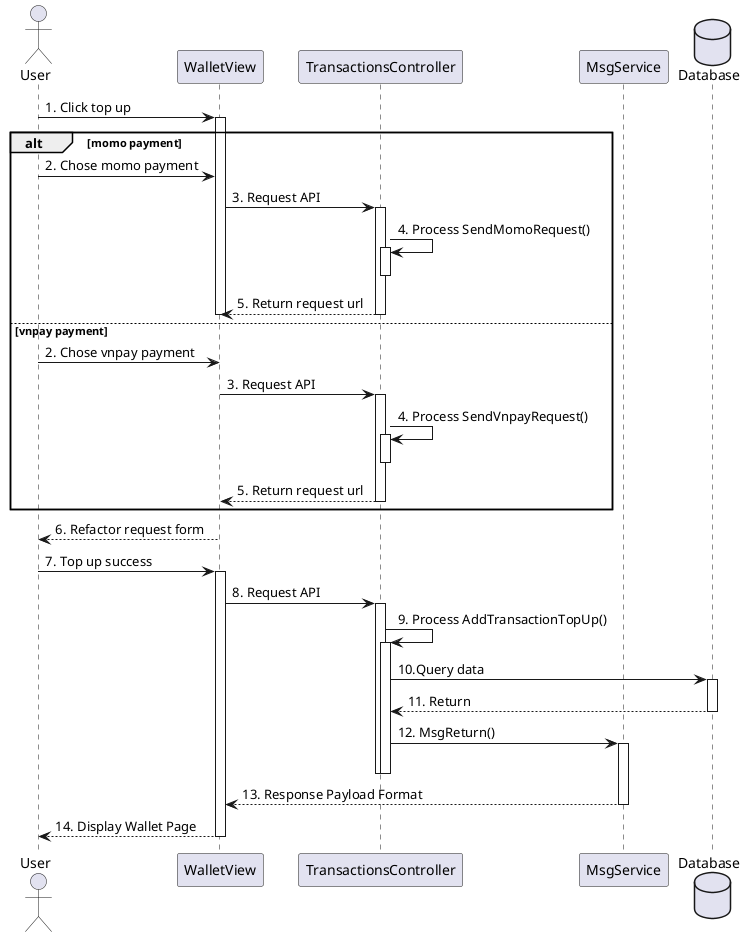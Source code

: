 @startuml
actor       User       as user
participant WalletView as view

participant TransactionsController as controller

participant MsgService as msgService
database    Database as db

user -> view ++: 1. Click top up
alt momo payment
    user -> view : 2. Chose momo payment
    view -> controller ++ : 3. Request API
    controller -> controller ++-- : 4. Process SendMomoRequest()
    controller --> view --: 5. Return request url
    deactivate view
else vnpay payment
    user -> view : 2. Chose vnpay payment
    view -> controller ++ : 3. Request API
    controller -> controller ++-- : 4. Process SendVnpayRequest()
    controller --> view --: 5. Return request url
    deactivate view
end
view --> user : 6. Refactor request form
user -> view ++: 7. Top up success
view -> controller ++ : 8. Request API
controller -> controller ++ : 9. Process AddTransactionTopUp()
controller -> db ++ : 10.Query data
db --> controller -- : 11. Return
controller -> msgService ++-- : 12. MsgReturn()
deactivate controller
msgService --> view -- : 13. Response Payload Format
view --> user -- : 14. Display Wallet Page
@enduml



